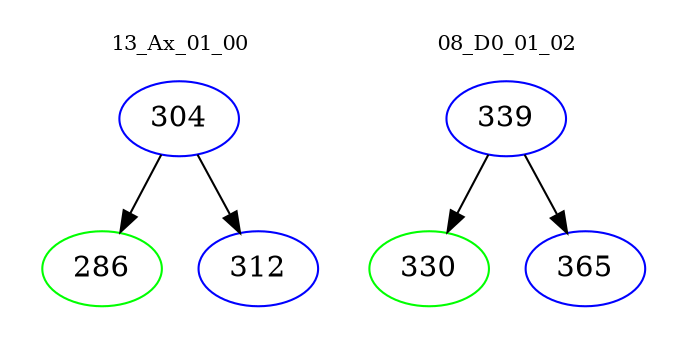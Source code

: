 digraph{
subgraph cluster_0 {
color = white
label = "13_Ax_01_00";
fontsize=10;
T0_304 [label="304", color="blue"]
T0_304 -> T0_286 [color="black"]
T0_286 [label="286", color="green"]
T0_304 -> T0_312 [color="black"]
T0_312 [label="312", color="blue"]
}
subgraph cluster_1 {
color = white
label = "08_D0_01_02";
fontsize=10;
T1_339 [label="339", color="blue"]
T1_339 -> T1_330 [color="black"]
T1_330 [label="330", color="green"]
T1_339 -> T1_365 [color="black"]
T1_365 [label="365", color="blue"]
}
}
